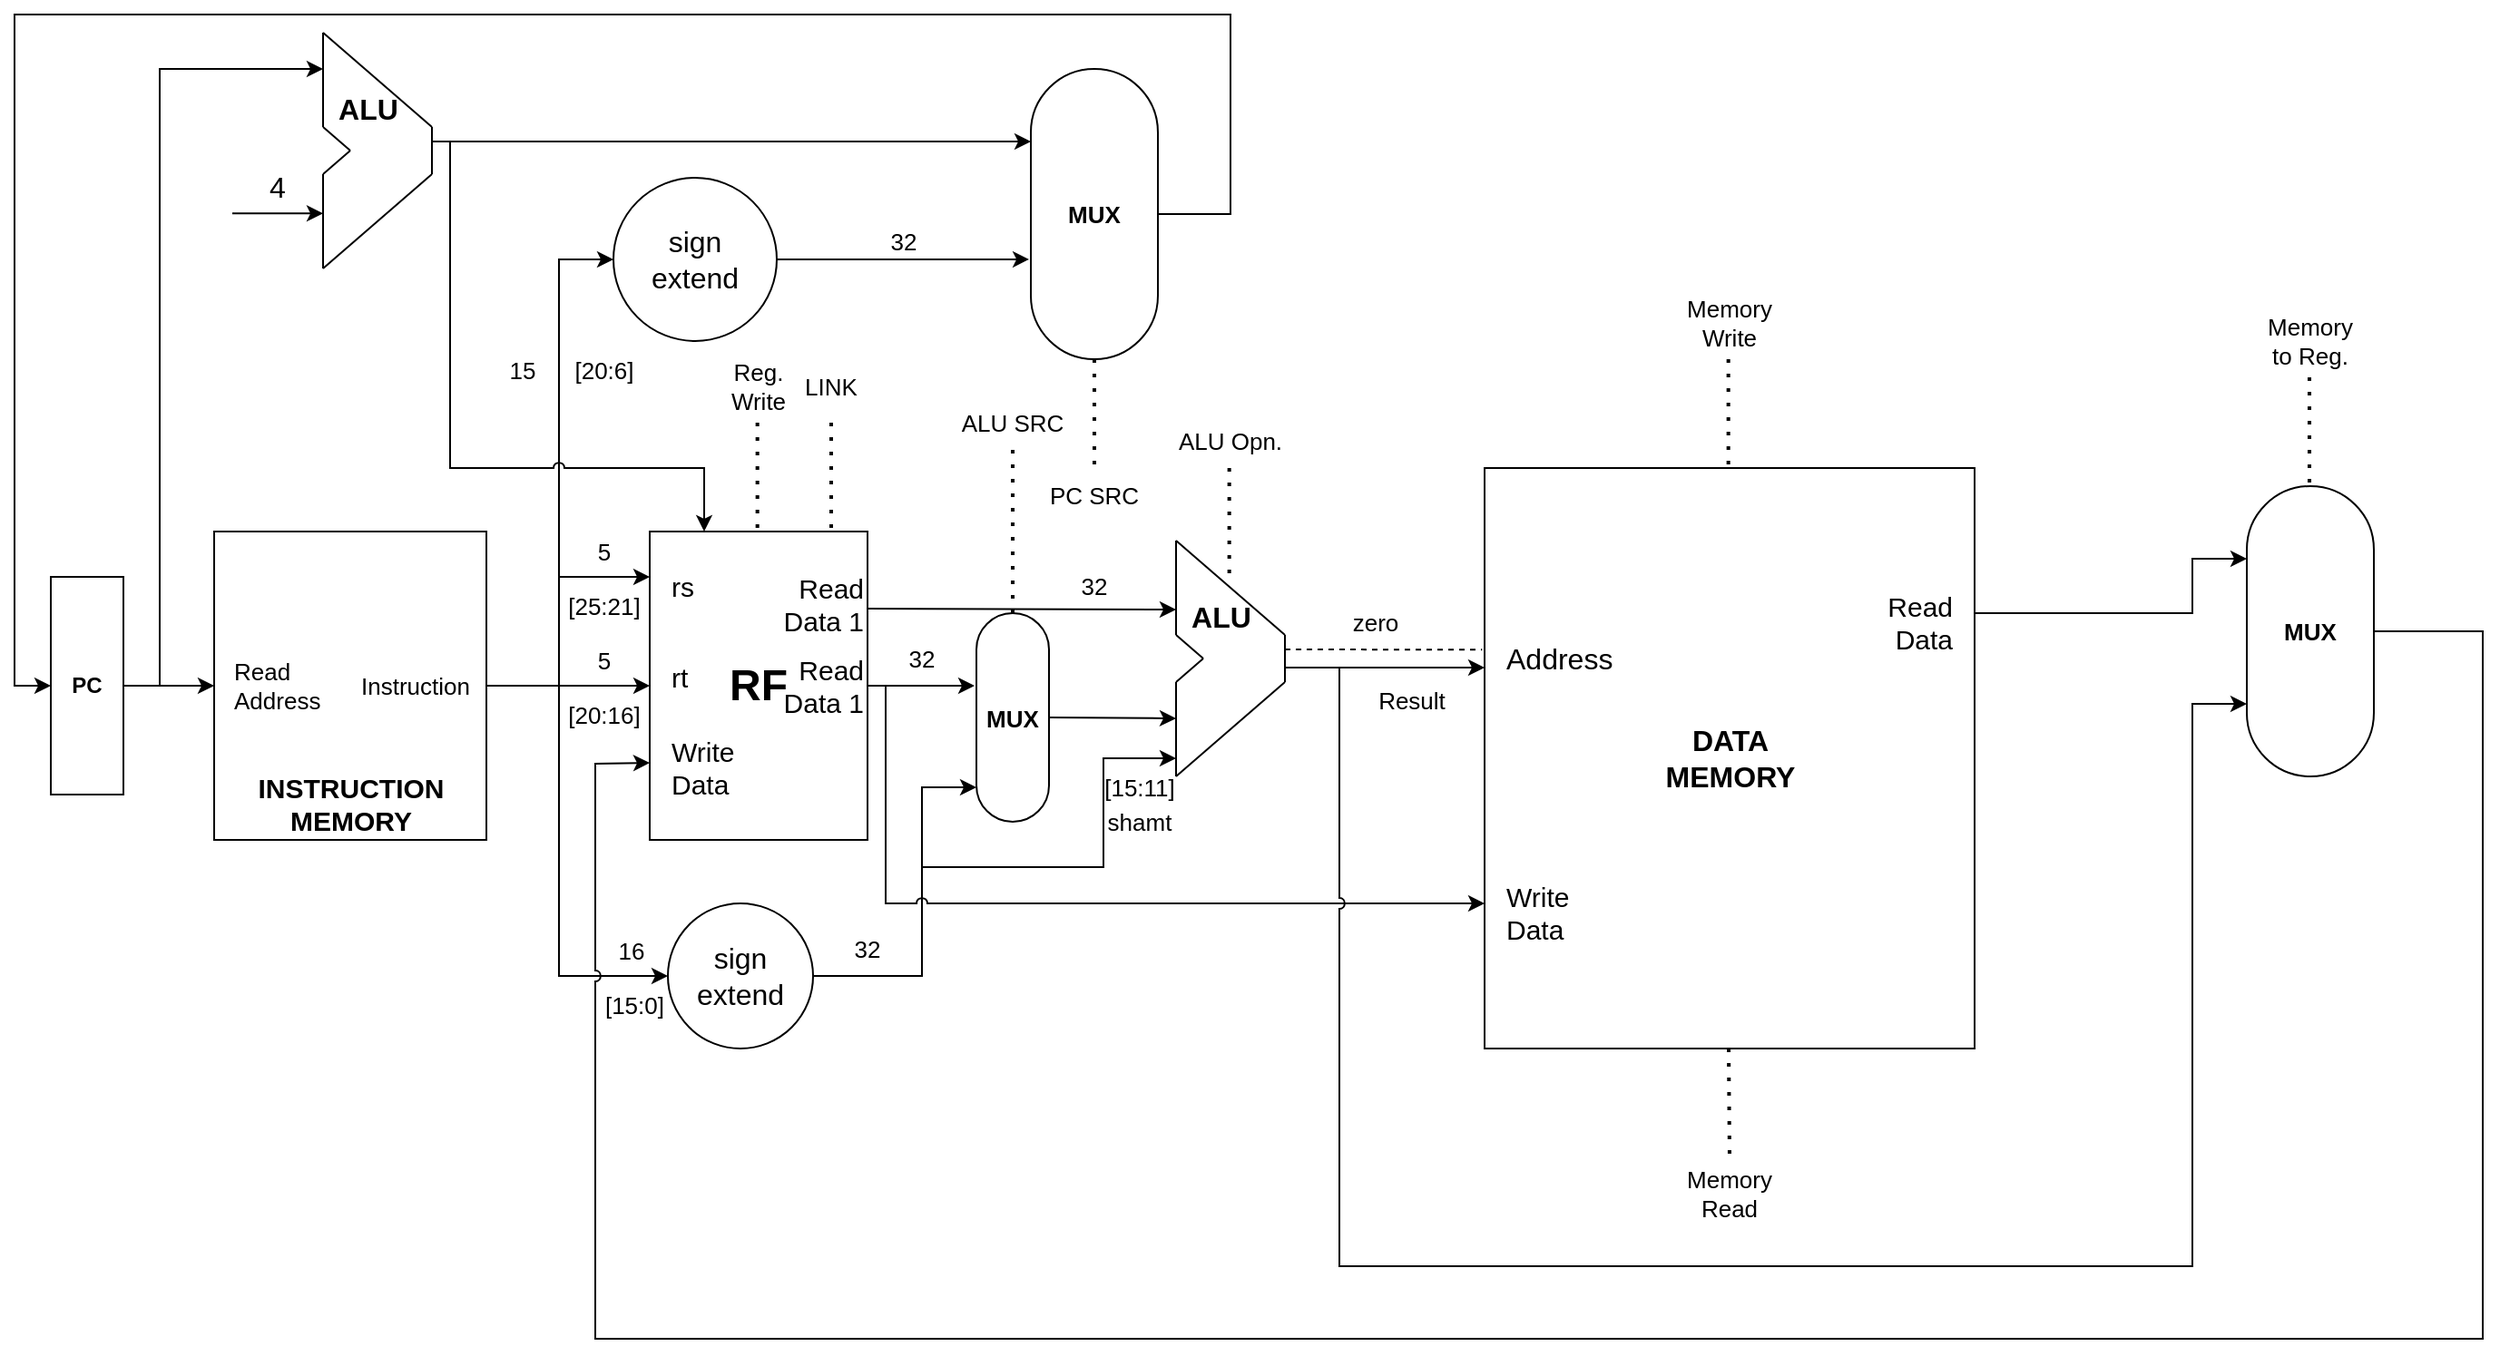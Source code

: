 <mxfile version="20.4.1" type="google"><diagram id="tAwUDvQRGgTVKRDvRyu4" name="Page-1"><mxGraphModel dx="2113" dy="1270" grid="0" gridSize="10" guides="0" tooltips="0" connect="1" arrows="0" fold="1" page="0" pageScale="1" pageWidth="850" pageHeight="1100" math="0" shadow="0"><root><mxCell id="0"/><mxCell id="1" parent="0"/><mxCell id="PpJ_edgHexwW-YLdvDcn-1" value="&lt;b&gt;PC&lt;/b&gt;" style="rounded=0;whiteSpace=wrap;html=1;rotation=0;" vertex="1" parent="1"><mxGeometry x="20" y="220" width="40" height="120" as="geometry"/></mxCell><mxCell id="PpJ_edgHexwW-YLdvDcn-6" style="edgeStyle=orthogonalEdgeStyle;rounded=0;orthogonalLoop=1;jettySize=auto;html=1;fontSize=9;strokeColor=default;exitX=1;exitY=0.5;exitDx=0;exitDy=0;" edge="1" parent="1" source="PpJ_edgHexwW-YLdvDcn-4" target="PpJ_edgHexwW-YLdvDcn-5"><mxGeometry relative="1" as="geometry"><Array as="points"><mxPoint x="320" y="280"/><mxPoint x="320" y="280"/></Array></mxGeometry></mxCell><mxCell id="PpJ_edgHexwW-YLdvDcn-4" value="" style="rounded=0;whiteSpace=wrap;html=1;" vertex="1" parent="1"><mxGeometry x="110" y="195" width="150" height="170" as="geometry"/></mxCell><mxCell id="PpJ_edgHexwW-YLdvDcn-5" value="" style="rounded=0;whiteSpace=wrap;html=1;fontSize=9;" vertex="1" parent="1"><mxGeometry x="350" y="195" width="120" height="170" as="geometry"/></mxCell><mxCell id="PpJ_edgHexwW-YLdvDcn-8" value="" style="endArrow=classic;html=1;rounded=0;strokeColor=default;fontSize=9;startArrow=none;" edge="1" parent="1"><mxGeometry width="50" height="50" relative="1" as="geometry"><mxPoint x="310" y="220" as="sourcePoint"/><mxPoint x="350" y="220" as="targetPoint"/><Array as="points"><mxPoint x="300" y="220"/></Array></mxGeometry></mxCell><mxCell id="PpJ_edgHexwW-YLdvDcn-10" value="" style="endArrow=classic;html=1;rounded=0;strokeColor=default;fontSize=9;entryX=0;entryY=0.5;entryDx=0;entryDy=0;" edge="1" parent="1" target="PpJ_edgHexwW-YLdvDcn-44"><mxGeometry width="50" height="50" relative="1" as="geometry"><mxPoint x="300" y="270" as="sourcePoint"/><mxPoint x="340" y="440" as="targetPoint"/><Array as="points"><mxPoint x="300" y="440"/></Array></mxGeometry></mxCell><mxCell id="PpJ_edgHexwW-YLdvDcn-11" value="" style="endArrow=classic;html=1;rounded=0;strokeColor=default;fontSize=9;entryX=0;entryY=0.5;entryDx=0;entryDy=0;" edge="1" parent="1" target="PpJ_edgHexwW-YLdvDcn-12"><mxGeometry width="50" height="50" relative="1" as="geometry"><mxPoint x="300" y="220" as="sourcePoint"/><mxPoint x="340" y="40" as="targetPoint"/><Array as="points"><mxPoint x="300" y="45"/></Array></mxGeometry></mxCell><mxCell id="PpJ_edgHexwW-YLdvDcn-12" value="" style="ellipse;whiteSpace=wrap;html=1;aspect=fixed;fontSize=9;" vertex="1" parent="1"><mxGeometry x="330" width="90" height="90" as="geometry"/></mxCell><mxCell id="PpJ_edgHexwW-YLdvDcn-40" style="edgeStyle=orthogonalEdgeStyle;rounded=0;orthogonalLoop=1;jettySize=auto;html=1;exitX=1;exitY=0.5;exitDx=0;exitDy=0;entryX=0;entryY=0.5;entryDx=0;entryDy=0;strokeColor=default;fontSize=9;" edge="1" parent="1" source="PpJ_edgHexwW-YLdvDcn-43" target="PpJ_edgHexwW-YLdvDcn-1"><mxGeometry relative="1" as="geometry"><mxPoint x="650" y="25" as="sourcePoint"/><Array as="points"><mxPoint x="670" y="20"/><mxPoint x="670" y="-90"/><mxPoint y="-90"/><mxPoint y="280"/></Array></mxGeometry></mxCell><mxCell id="PpJ_edgHexwW-YLdvDcn-18" value="" style="endArrow=classic;html=1;rounded=0;strokeColor=default;fontSize=9;" edge="1" parent="1"><mxGeometry width="50" height="50" relative="1" as="geometry"><mxPoint x="80" y="280" as="sourcePoint"/><mxPoint x="170" y="-60" as="targetPoint"/><Array as="points"><mxPoint x="80" y="-60"/></Array></mxGeometry></mxCell><mxCell id="PpJ_edgHexwW-YLdvDcn-35" value="" style="group" vertex="1" connectable="0" parent="1"><mxGeometry x="640" y="200" width="60" height="130" as="geometry"/></mxCell><mxCell id="PpJ_edgHexwW-YLdvDcn-19" value="" style="endArrow=none;html=1;rounded=0;strokeColor=default;fontSize=9;" edge="1" parent="PpJ_edgHexwW-YLdvDcn-35"><mxGeometry width="50" height="50" relative="1" as="geometry"><mxPoint y="130" as="sourcePoint"/><mxPoint x="60" y="78" as="targetPoint"/></mxGeometry></mxCell><mxCell id="PpJ_edgHexwW-YLdvDcn-20" value="" style="endArrow=none;html=1;rounded=0;strokeColor=default;fontSize=9;" edge="1" parent="PpJ_edgHexwW-YLdvDcn-35"><mxGeometry width="50" height="50" relative="1" as="geometry"><mxPoint as="sourcePoint"/><mxPoint x="60" y="52" as="targetPoint"/></mxGeometry></mxCell><mxCell id="PpJ_edgHexwW-YLdvDcn-22" value="" style="endArrow=none;html=1;rounded=0;strokeColor=default;fontSize=9;" edge="1" parent="PpJ_edgHexwW-YLdvDcn-35"><mxGeometry width="50" height="50" relative="1" as="geometry"><mxPoint y="78" as="sourcePoint"/><mxPoint x="15" y="65" as="targetPoint"/></mxGeometry></mxCell><mxCell id="PpJ_edgHexwW-YLdvDcn-24" value="" style="endArrow=none;html=1;rounded=0;strokeColor=default;fontSize=9;" edge="1" parent="PpJ_edgHexwW-YLdvDcn-35"><mxGeometry width="50" height="50" relative="1" as="geometry"><mxPoint y="52" as="sourcePoint"/><mxPoint x="15" y="65" as="targetPoint"/></mxGeometry></mxCell><mxCell id="PpJ_edgHexwW-YLdvDcn-25" value="" style="endArrow=none;html=1;rounded=0;strokeColor=default;fontSize=9;" edge="1" parent="PpJ_edgHexwW-YLdvDcn-35"><mxGeometry width="50" height="50" relative="1" as="geometry"><mxPoint y="52" as="sourcePoint"/><mxPoint as="targetPoint"/></mxGeometry></mxCell><mxCell id="PpJ_edgHexwW-YLdvDcn-26" value="" style="endArrow=none;html=1;rounded=0;strokeColor=default;fontSize=9;" edge="1" parent="PpJ_edgHexwW-YLdvDcn-35"><mxGeometry width="50" height="50" relative="1" as="geometry"><mxPoint y="130" as="sourcePoint"/><mxPoint y="78" as="targetPoint"/></mxGeometry></mxCell><mxCell id="PpJ_edgHexwW-YLdvDcn-27" value="" style="endArrow=none;html=1;rounded=0;strokeColor=default;fontSize=9;" edge="1" parent="PpJ_edgHexwW-YLdvDcn-35"><mxGeometry width="50" height="50" relative="1" as="geometry"><mxPoint x="60" y="78" as="sourcePoint"/><mxPoint x="60" y="52" as="targetPoint"/></mxGeometry></mxCell><mxCell id="PpJ_edgHexwW-YLdvDcn-101" value="" style="endArrow=none;dashed=1;html=1;dashPattern=1 3;strokeWidth=2;rounded=0;strokeColor=default;fontSize=13;jumpStyle=arc;exitX=0.5;exitY=1;exitDx=0;exitDy=0;" edge="1" parent="PpJ_edgHexwW-YLdvDcn-35"><mxGeometry width="50" height="50" relative="1" as="geometry"><mxPoint x="29.33" y="-40" as="sourcePoint"/><mxPoint x="29.33" y="20" as="targetPoint"/></mxGeometry></mxCell><mxCell id="PpJ_edgHexwW-YLdvDcn-117" value="&lt;font style=&quot;font-size: 16px;&quot;&gt;&lt;b&gt;ALU&lt;/b&gt;&lt;/font&gt;" style="text;html=1;strokeColor=none;fillColor=none;align=center;verticalAlign=middle;whiteSpace=wrap;rounded=0;fontSize=24;" vertex="1" parent="PpJ_edgHexwW-YLdvDcn-35"><mxGeometry y="30" width="50" height="20" as="geometry"/></mxCell><mxCell id="PpJ_edgHexwW-YLdvDcn-36" value="" style="endArrow=classic;html=1;rounded=0;strokeColor=default;fontSize=9;" edge="1" parent="1"><mxGeometry width="50" height="50" relative="1" as="geometry"><mxPoint x="120" y="19.67" as="sourcePoint"/><mxPoint x="170" y="19.67" as="targetPoint"/></mxGeometry></mxCell><mxCell id="PpJ_edgHexwW-YLdvDcn-38" value="" style="endArrow=classic;html=1;rounded=0;strokeColor=default;fontSize=9;entryX=0;entryY=0.5;entryDx=0;entryDy=0;startArrow=none;" edge="1" parent="1" target="PpJ_edgHexwW-YLdvDcn-4"><mxGeometry width="50" height="50" relative="1" as="geometry"><mxPoint x="60" y="280" as="sourcePoint"/><mxPoint x="90" y="230" as="targetPoint"/></mxGeometry></mxCell><mxCell id="PpJ_edgHexwW-YLdvDcn-39" value="" style="endArrow=classic;html=1;rounded=0;strokeColor=default;fontSize=9;entryX=0;entryY=0.25;entryDx=0;entryDy=0;" edge="1" parent="1" target="PpJ_edgHexwW-YLdvDcn-43"><mxGeometry width="50" height="50" relative="1" as="geometry"><mxPoint x="230" y="-20" as="sourcePoint"/><mxPoint x="560" y="-10" as="targetPoint"/></mxGeometry></mxCell><mxCell id="PpJ_edgHexwW-YLdvDcn-41" value="" style="endArrow=classic;html=1;rounded=0;strokeColor=default;fontSize=9;entryX=-0.014;entryY=0.656;entryDx=0;entryDy=0;entryPerimeter=0;exitX=1;exitY=0.5;exitDx=0;exitDy=0;" edge="1" parent="1" source="PpJ_edgHexwW-YLdvDcn-12" target="PpJ_edgHexwW-YLdvDcn-43"><mxGeometry width="50" height="50" relative="1" as="geometry"><mxPoint x="340" y="170" as="sourcePoint"/><mxPoint x="560" y="61" as="targetPoint"/></mxGeometry></mxCell><mxCell id="PpJ_edgHexwW-YLdvDcn-43" value="&lt;b&gt;&lt;font style=&quot;font-size: 13px;&quot;&gt;MUX&lt;/font&gt;&lt;/b&gt;" style="rounded=1;whiteSpace=wrap;html=1;fontSize=9;arcSize=50;" vertex="1" parent="1"><mxGeometry x="560" y="-60" width="70" height="160" as="geometry"/></mxCell><mxCell id="PpJ_edgHexwW-YLdvDcn-44" value="" style="ellipse;whiteSpace=wrap;html=1;aspect=fixed;fontSize=9;" vertex="1" parent="1"><mxGeometry x="360" y="400" width="80" height="80" as="geometry"/></mxCell><mxCell id="PpJ_edgHexwW-YLdvDcn-56" value="" style="endArrow=none;html=1;rounded=0;strokeColor=default;fontSize=9;exitX=1;exitY=0.5;exitDx=0;exitDy=0;entryX=0;entryY=0.5;entryDx=0;entryDy=0;" edge="1" parent="1" source="PpJ_edgHexwW-YLdvDcn-1"><mxGeometry width="50" height="50" relative="1" as="geometry"><mxPoint x="60" y="280" as="sourcePoint"/><mxPoint x="70" y="280" as="targetPoint"/></mxGeometry></mxCell><mxCell id="PpJ_edgHexwW-YLdvDcn-59" value="" style="endArrow=none;html=1;rounded=0;strokeColor=default;fontSize=9;entryX=0.5;entryY=0;entryDx=0;entryDy=0;" edge="1" parent="1"><mxGeometry width="50" height="50" relative="1" as="geometry"><mxPoint x="300" y="270" as="sourcePoint"/><mxPoint x="300" y="210" as="targetPoint"/><Array as="points"/></mxGeometry></mxCell><mxCell id="PpJ_edgHexwW-YLdvDcn-63" value="&lt;b&gt;&lt;font style=&quot;font-size: 13px;&quot;&gt;MUX&lt;/font&gt;&lt;/b&gt;" style="rounded=1;whiteSpace=wrap;html=1;fontSize=9;arcSize=50;" vertex="1" parent="1"><mxGeometry x="530" y="240" width="40" height="115" as="geometry"/></mxCell><mxCell id="PpJ_edgHexwW-YLdvDcn-64" value="" style="endArrow=classic;html=1;rounded=0;strokeColor=default;fontSize=13;exitX=1;exitY=0.5;exitDx=0;exitDy=0;" edge="1" parent="1" source="PpJ_edgHexwW-YLdvDcn-44"><mxGeometry width="50" height="50" relative="1" as="geometry"><mxPoint x="220" y="250" as="sourcePoint"/><mxPoint x="530" y="336" as="targetPoint"/><Array as="points"><mxPoint x="500" y="440"/><mxPoint x="500" y="336"/></Array></mxGeometry></mxCell><mxCell id="PpJ_edgHexwW-YLdvDcn-65" value="" style="group" vertex="1" connectable="0" parent="1"><mxGeometry x="170" y="-80" width="60" height="130" as="geometry"/></mxCell><mxCell id="PpJ_edgHexwW-YLdvDcn-66" value="" style="endArrow=none;html=1;rounded=0;strokeColor=default;fontSize=9;" edge="1" parent="PpJ_edgHexwW-YLdvDcn-65"><mxGeometry width="50" height="50" relative="1" as="geometry"><mxPoint y="130" as="sourcePoint"/><mxPoint x="60" y="78" as="targetPoint"/></mxGeometry></mxCell><mxCell id="PpJ_edgHexwW-YLdvDcn-67" value="" style="endArrow=none;html=1;rounded=0;strokeColor=default;fontSize=9;" edge="1" parent="PpJ_edgHexwW-YLdvDcn-65"><mxGeometry width="50" height="50" relative="1" as="geometry"><mxPoint as="sourcePoint"/><mxPoint x="60" y="52" as="targetPoint"/></mxGeometry></mxCell><mxCell id="PpJ_edgHexwW-YLdvDcn-68" value="" style="endArrow=none;html=1;rounded=0;strokeColor=default;fontSize=9;" edge="1" parent="PpJ_edgHexwW-YLdvDcn-65"><mxGeometry width="50" height="50" relative="1" as="geometry"><mxPoint y="78" as="sourcePoint"/><mxPoint x="15" y="65" as="targetPoint"/></mxGeometry></mxCell><mxCell id="PpJ_edgHexwW-YLdvDcn-69" value="" style="endArrow=none;html=1;rounded=0;strokeColor=default;fontSize=9;" edge="1" parent="PpJ_edgHexwW-YLdvDcn-65"><mxGeometry width="50" height="50" relative="1" as="geometry"><mxPoint y="52" as="sourcePoint"/><mxPoint x="15" y="65" as="targetPoint"/></mxGeometry></mxCell><mxCell id="PpJ_edgHexwW-YLdvDcn-70" value="" style="endArrow=none;html=1;rounded=0;strokeColor=default;fontSize=9;" edge="1" parent="PpJ_edgHexwW-YLdvDcn-65"><mxGeometry width="50" height="50" relative="1" as="geometry"><mxPoint y="52" as="sourcePoint"/><mxPoint as="targetPoint"/></mxGeometry></mxCell><mxCell id="PpJ_edgHexwW-YLdvDcn-71" value="" style="endArrow=none;html=1;rounded=0;strokeColor=default;fontSize=9;" edge="1" parent="PpJ_edgHexwW-YLdvDcn-65"><mxGeometry width="50" height="50" relative="1" as="geometry"><mxPoint y="130" as="sourcePoint"/><mxPoint y="78" as="targetPoint"/></mxGeometry></mxCell><mxCell id="PpJ_edgHexwW-YLdvDcn-72" value="" style="endArrow=none;html=1;rounded=0;strokeColor=default;fontSize=9;" edge="1" parent="PpJ_edgHexwW-YLdvDcn-65"><mxGeometry width="50" height="50" relative="1" as="geometry"><mxPoint x="60" y="78" as="sourcePoint"/><mxPoint x="60" y="52" as="targetPoint"/></mxGeometry></mxCell><mxCell id="PpJ_edgHexwW-YLdvDcn-118" value="&lt;font style=&quot;font-size: 16px;&quot;&gt;&lt;b&gt;ALU&lt;/b&gt;&lt;/font&gt;" style="text;html=1;strokeColor=none;fillColor=none;align=center;verticalAlign=middle;whiteSpace=wrap;rounded=0;fontSize=24;" vertex="1" parent="PpJ_edgHexwW-YLdvDcn-65"><mxGeometry y="30" width="50" height="20" as="geometry"/></mxCell><mxCell id="PpJ_edgHexwW-YLdvDcn-81" value="" style="endArrow=classic;html=1;rounded=0;strokeColor=default;fontSize=13;exitX=1;exitY=0.25;exitDx=0;exitDy=0;" edge="1" parent="1" source="PpJ_edgHexwW-YLdvDcn-5"><mxGeometry width="50" height="50" relative="1" as="geometry"><mxPoint x="220" y="250" as="sourcePoint"/><mxPoint x="640" y="238" as="targetPoint"/></mxGeometry></mxCell><mxCell id="PpJ_edgHexwW-YLdvDcn-82" value="" style="endArrow=classic;html=1;rounded=0;strokeColor=default;fontSize=13;exitX=1;exitY=0.5;exitDx=0;exitDy=0;" edge="1" parent="1" source="PpJ_edgHexwW-YLdvDcn-63"><mxGeometry width="50" height="50" relative="1" as="geometry"><mxPoint x="220" y="250" as="sourcePoint"/><mxPoint x="640" y="298" as="targetPoint"/></mxGeometry></mxCell><mxCell id="PpJ_edgHexwW-YLdvDcn-83" value="" style="endArrow=classic;html=1;rounded=0;strokeColor=default;fontSize=13;jumpStyle=arc;entryX=0.25;entryY=0;entryDx=0;entryDy=0;" edge="1" parent="1" target="PpJ_edgHexwW-YLdvDcn-5"><mxGeometry width="50" height="50" relative="1" as="geometry"><mxPoint x="240" y="-20" as="sourcePoint"/><mxPoint x="270" y="200" as="targetPoint"/><Array as="points"><mxPoint x="240" y="160"/><mxPoint x="380" y="160"/></Array></mxGeometry></mxCell><mxCell id="PpJ_edgHexwW-YLdvDcn-84" value="" style="endArrow=classic;html=1;rounded=0;strokeColor=default;fontSize=13;jumpStyle=arc;exitX=1;exitY=0.5;exitDx=0;exitDy=0;entryX=-0.025;entryY=0.348;entryDx=0;entryDy=0;entryPerimeter=0;" edge="1" parent="1" source="PpJ_edgHexwW-YLdvDcn-5" target="PpJ_edgHexwW-YLdvDcn-63"><mxGeometry width="50" height="50" relative="1" as="geometry"><mxPoint x="220" y="250" as="sourcePoint"/><mxPoint x="270" y="200" as="targetPoint"/></mxGeometry></mxCell><mxCell id="PpJ_edgHexwW-YLdvDcn-85" value="" style="endArrow=classic;html=1;rounded=0;strokeColor=default;fontSize=13;jumpStyle=arc;entryX=0;entryY=0.75;entryDx=0;entryDy=0;" edge="1" parent="1"><mxGeometry width="50" height="50" relative="1" as="geometry"><mxPoint x="480" y="280" as="sourcePoint"/><mxPoint x="810" y="400" as="targetPoint"/><Array as="points"><mxPoint x="480" y="400"/></Array></mxGeometry></mxCell><mxCell id="PpJ_edgHexwW-YLdvDcn-86" value="" style="endArrow=classic;html=1;rounded=0;strokeColor=default;fontSize=13;jumpStyle=arc;" edge="1" parent="1"><mxGeometry width="50" height="50" relative="1" as="geometry"><mxPoint x="500" y="380" as="sourcePoint"/><mxPoint x="640" y="320" as="targetPoint"/><Array as="points"><mxPoint x="600" y="380"/><mxPoint x="600" y="320"/></Array></mxGeometry></mxCell><mxCell id="PpJ_edgHexwW-YLdvDcn-90" value="" style="endArrow=classic;html=1;rounded=0;strokeColor=default;fontSize=13;jumpStyle=arc;" edge="1" parent="1"><mxGeometry width="50" height="50" relative="1" as="geometry"><mxPoint x="700" y="270" as="sourcePoint"/><mxPoint x="810" y="270" as="targetPoint"/></mxGeometry></mxCell><mxCell id="PpJ_edgHexwW-YLdvDcn-92" value="&lt;b&gt;&lt;font style=&quot;font-size: 13px;&quot;&gt;MUX&lt;/font&gt;&lt;/b&gt;" style="rounded=1;whiteSpace=wrap;html=1;fontSize=9;arcSize=50;" vertex="1" parent="1"><mxGeometry x="1230" y="170" width="70" height="160" as="geometry"/></mxCell><mxCell id="PpJ_edgHexwW-YLdvDcn-93" value="" style="endArrow=classic;html=1;rounded=0;strokeColor=default;fontSize=13;jumpStyle=arc;entryX=0;entryY=0.75;entryDx=0;entryDy=0;snapToPoint=1;" edge="1" parent="1" target="PpJ_edgHexwW-YLdvDcn-92"><mxGeometry width="50" height="50" relative="1" as="geometry"><mxPoint x="730" y="280" as="sourcePoint"/><mxPoint x="960" y="210" as="targetPoint"/><Array as="points"><mxPoint x="730" y="600"/><mxPoint x="1200" y="600"/><mxPoint x="1200" y="290"/></Array></mxGeometry></mxCell><mxCell id="PpJ_edgHexwW-YLdvDcn-94" value="" style="endArrow=none;html=1;rounded=0;strokeColor=default;fontSize=13;jumpStyle=none;" edge="1" parent="1"><mxGeometry width="50" height="50" relative="1" as="geometry"><mxPoint x="730" y="280" as="sourcePoint"/><mxPoint x="730" y="270" as="targetPoint"/></mxGeometry></mxCell><mxCell id="PpJ_edgHexwW-YLdvDcn-95" value="" style="endArrow=classic;html=1;rounded=0;strokeColor=default;fontSize=13;jumpStyle=none;entryX=0;entryY=0.25;entryDx=0;entryDy=0;exitX=1;exitY=0.25;exitDx=0;exitDy=0;" edge="1" parent="1" source="PpJ_edgHexwW-YLdvDcn-97" target="PpJ_edgHexwW-YLdvDcn-92"><mxGeometry width="50" height="50" relative="1" as="geometry"><mxPoint x="1130" y="210" as="sourcePoint"/><mxPoint x="1310" y="210" as="targetPoint"/><Array as="points"><mxPoint x="1200" y="240"/><mxPoint x="1200" y="210"/></Array></mxGeometry></mxCell><mxCell id="PpJ_edgHexwW-YLdvDcn-96" value="" style="endArrow=classic;html=1;rounded=0;strokeColor=default;fontSize=13;jumpStyle=arc;exitX=1;exitY=0.5;exitDx=0;exitDy=0;entryX=0;entryY=0.75;entryDx=0;entryDy=0;" edge="1" parent="1" source="PpJ_edgHexwW-YLdvDcn-92" target="PpJ_edgHexwW-YLdvDcn-5"><mxGeometry width="50" height="50" relative="1" as="geometry"><mxPoint x="890" y="260" as="sourcePoint"/><mxPoint x="940" y="210" as="targetPoint"/><Array as="points"><mxPoint x="1360" y="250"/><mxPoint x="1360" y="640"/><mxPoint x="320" y="640"/><mxPoint x="320" y="323"/></Array></mxGeometry></mxCell><mxCell id="PpJ_edgHexwW-YLdvDcn-97" value="" style="rounded=0;whiteSpace=wrap;html=1;fontSize=13;fillColor=none;" vertex="1" parent="1"><mxGeometry x="810" y="160" width="270" height="320" as="geometry"/></mxCell><mxCell id="PpJ_edgHexwW-YLdvDcn-99" value="" style="endArrow=none;dashed=1;html=1;dashPattern=1 3;strokeWidth=2;rounded=0;strokeColor=default;fontSize=13;jumpStyle=arc;exitX=0.5;exitY=1;exitDx=0;exitDy=0;" edge="1" parent="1" source="PpJ_edgHexwW-YLdvDcn-43"><mxGeometry width="50" height="50" relative="1" as="geometry"><mxPoint x="370" y="320" as="sourcePoint"/><mxPoint x="595" y="160" as="targetPoint"/></mxGeometry></mxCell><mxCell id="PpJ_edgHexwW-YLdvDcn-100" value="" style="endArrow=none;dashed=1;html=1;dashPattern=1 3;strokeWidth=2;rounded=0;strokeColor=default;fontSize=13;jumpStyle=arc;" edge="1" parent="1"><mxGeometry width="50" height="50" relative="1" as="geometry"><mxPoint x="550" y="150" as="sourcePoint"/><mxPoint x="550" y="240" as="targetPoint"/></mxGeometry></mxCell><mxCell id="PpJ_edgHexwW-YLdvDcn-102" value="" style="endArrow=none;dashed=1;html=1;dashPattern=1 3;strokeWidth=2;rounded=0;strokeColor=default;fontSize=13;jumpStyle=arc;exitX=0.5;exitY=1;exitDx=0;exitDy=0;" edge="1" parent="1"><mxGeometry width="50" height="50" relative="1" as="geometry"><mxPoint x="944.33" y="100" as="sourcePoint"/><mxPoint x="944.33" y="160" as="targetPoint"/></mxGeometry></mxCell><mxCell id="PpJ_edgHexwW-YLdvDcn-103" value="" style="endArrow=none;dashed=1;html=1;dashPattern=1 3;strokeWidth=2;rounded=0;strokeColor=default;fontSize=13;jumpStyle=arc;exitX=0.5;exitY=1;exitDx=0;exitDy=0;" edge="1" parent="1"><mxGeometry width="50" height="50" relative="1" as="geometry"><mxPoint x="409.33" y="135" as="sourcePoint"/><mxPoint x="409.33" y="195" as="targetPoint"/></mxGeometry></mxCell><mxCell id="PpJ_edgHexwW-YLdvDcn-104" value="" style="endArrow=none;dashed=1;html=1;dashPattern=1 3;strokeWidth=2;rounded=0;strokeColor=default;fontSize=13;jumpStyle=arc;exitX=0.5;exitY=1;exitDx=0;exitDy=0;" edge="1" parent="1"><mxGeometry width="50" height="50" relative="1" as="geometry"><mxPoint x="450.0" y="135" as="sourcePoint"/><mxPoint x="450.0" y="195" as="targetPoint"/></mxGeometry></mxCell><mxCell id="PpJ_edgHexwW-YLdvDcn-106" value="" style="endArrow=none;dashed=1;html=1;rounded=0;strokeColor=default;fontSize=13;jumpStyle=arc;entryX=-0.005;entryY=0.313;entryDx=0;entryDy=0;entryPerimeter=0;" edge="1" parent="1" target="PpJ_edgHexwW-YLdvDcn-97"><mxGeometry width="50" height="50" relative="1" as="geometry"><mxPoint x="700" y="260" as="sourcePoint"/><mxPoint x="440" y="270" as="targetPoint"/></mxGeometry></mxCell><mxCell id="PpJ_edgHexwW-YLdvDcn-107" value="&lt;div align=&quot;left&quot;&gt;Read Address&lt;br&gt;&lt;/div&gt;" style="text;html=1;strokeColor=none;fillColor=none;align=center;verticalAlign=middle;whiteSpace=wrap;rounded=0;fontSize=13;" vertex="1" parent="1"><mxGeometry x="120" y="265" width="60" height="30" as="geometry"/></mxCell><mxCell id="PpJ_edgHexwW-YLdvDcn-108" value="&lt;div style=&quot;font-size: 15px;&quot; align=&quot;center&quot;&gt;&lt;b&gt;&lt;font style=&quot;font-size: 15px;&quot;&gt;INSTRUCTION&lt;/font&gt;&lt;/b&gt;&lt;/div&gt;&lt;div style=&quot;font-size: 15px;&quot; align=&quot;center&quot;&gt;&lt;b&gt;&lt;font style=&quot;font-size: 15px;&quot;&gt;MEMORY&lt;br&gt;&lt;/font&gt;&lt;/b&gt;&lt;/div&gt;" style="text;html=1;strokeColor=none;fillColor=none;align=center;verticalAlign=middle;whiteSpace=wrap;rounded=0;fontSize=13;" vertex="1" parent="1"><mxGeometry x="137.5" y="330" width="95" height="30" as="geometry"/></mxCell><mxCell id="PpJ_edgHexwW-YLdvDcn-109" value="&lt;div align=&quot;right&quot;&gt;Instruction&lt;/div&gt;" style="text;html=1;strokeColor=none;fillColor=none;align=right;verticalAlign=middle;whiteSpace=wrap;rounded=0;fontSize=13;" vertex="1" parent="1"><mxGeometry x="180" y="265" width="72.5" height="30" as="geometry"/></mxCell><mxCell id="PpJ_edgHexwW-YLdvDcn-110" value="&lt;b&gt;&lt;font style=&quot;font-size: 24px;&quot;&gt;RF&lt;/font&gt;&lt;/b&gt;" style="text;html=1;strokeColor=none;fillColor=none;align=center;verticalAlign=middle;whiteSpace=wrap;rounded=0;fontSize=15;" vertex="1" parent="1"><mxGeometry x="380" y="265" width="60" height="30" as="geometry"/></mxCell><mxCell id="PpJ_edgHexwW-YLdvDcn-111" value="&lt;div align=&quot;left&quot;&gt;rs&lt;/div&gt;" style="text;html=1;strokeColor=none;fillColor=none;align=left;verticalAlign=middle;whiteSpace=wrap;rounded=0;fontSize=15;" vertex="1" parent="1"><mxGeometry x="360" y="210" width="30" height="30" as="geometry"/></mxCell><mxCell id="PpJ_edgHexwW-YLdvDcn-112" value="rt" style="text;html=1;strokeColor=none;fillColor=none;align=left;verticalAlign=middle;whiteSpace=wrap;rounded=0;fontSize=15;" vertex="1" parent="1"><mxGeometry x="360" y="260" width="30" height="30" as="geometry"/></mxCell><mxCell id="PpJ_edgHexwW-YLdvDcn-114" value="&lt;div align=&quot;left&quot;&gt;Write Data&lt;/div&gt;" style="text;html=1;strokeColor=none;fillColor=none;align=left;verticalAlign=middle;whiteSpace=wrap;rounded=0;fontSize=15;" vertex="1" parent="1"><mxGeometry x="360" y="310" width="60" height="30" as="geometry"/></mxCell><mxCell id="PpJ_edgHexwW-YLdvDcn-115" value="&lt;div align=&quot;right&quot;&gt;Read Data 1&lt;br&gt;&lt;/div&gt;" style="text;html=1;strokeColor=none;fillColor=none;align=right;verticalAlign=middle;whiteSpace=wrap;rounded=0;fontSize=15;" vertex="1" parent="1"><mxGeometry x="410" y="220" width="60" height="30" as="geometry"/></mxCell><mxCell id="PpJ_edgHexwW-YLdvDcn-116" value="&lt;div align=&quot;right&quot;&gt;Read Data 1&lt;br&gt;&lt;/div&gt;" style="text;html=1;strokeColor=none;fillColor=none;align=right;verticalAlign=middle;whiteSpace=wrap;rounded=0;fontSize=15;" vertex="1" parent="1"><mxGeometry x="410" y="265" width="60" height="30" as="geometry"/></mxCell><mxCell id="PpJ_edgHexwW-YLdvDcn-121" value="&lt;div align=&quot;left&quot;&gt;Address&lt;/div&gt;" style="text;html=1;strokeColor=none;fillColor=none;align=left;verticalAlign=middle;whiteSpace=wrap;rounded=0;fontSize=16;" vertex="1" parent="1"><mxGeometry x="820" y="250" width="60" height="30" as="geometry"/></mxCell><mxCell id="PpJ_edgHexwW-YLdvDcn-122" value="&lt;div align=&quot;left&quot;&gt;Write Data&lt;/div&gt;" style="text;html=1;strokeColor=none;fillColor=none;align=left;verticalAlign=middle;whiteSpace=wrap;rounded=0;fontSize=15;" vertex="1" parent="1"><mxGeometry x="820" y="390" width="60" height="30" as="geometry"/></mxCell><mxCell id="PpJ_edgHexwW-YLdvDcn-123" value="&lt;div align=&quot;right&quot;&gt;Read Data&lt;br&gt;&lt;/div&gt;" style="text;html=1;strokeColor=none;fillColor=none;align=right;verticalAlign=middle;whiteSpace=wrap;rounded=0;fontSize=15;" vertex="1" parent="1"><mxGeometry x="1010" y="230" width="60" height="30" as="geometry"/></mxCell><mxCell id="PpJ_edgHexwW-YLdvDcn-124" value="" style="endArrow=none;dashed=1;html=1;dashPattern=1 3;strokeWidth=2;rounded=0;strokeColor=default;fontSize=13;jumpStyle=arc;exitX=0.5;exitY=1;exitDx=0;exitDy=0;" edge="1" parent="1"><mxGeometry width="50" height="50" relative="1" as="geometry"><mxPoint x="944.5" y="480" as="sourcePoint"/><mxPoint x="945" y="540" as="targetPoint"/></mxGeometry></mxCell><mxCell id="PpJ_edgHexwW-YLdvDcn-125" value="&lt;div&gt;&lt;b&gt;DATA&lt;/b&gt;&lt;/div&gt;&lt;div&gt;&lt;b&gt;MEMORY&lt;br&gt;&lt;/b&gt;&lt;/div&gt;" style="text;html=1;strokeColor=none;fillColor=none;align=center;verticalAlign=middle;whiteSpace=wrap;rounded=0;fontSize=16;" vertex="1" parent="1"><mxGeometry x="902.5" y="305" width="85" height="30" as="geometry"/></mxCell><mxCell id="PpJ_edgHexwW-YLdvDcn-126" value="" style="endArrow=none;dashed=1;html=1;dashPattern=1 3;strokeWidth=2;rounded=0;strokeColor=default;fontSize=13;jumpStyle=arc;exitX=0.5;exitY=1;exitDx=0;exitDy=0;" edge="1" parent="1"><mxGeometry width="50" height="50" relative="1" as="geometry"><mxPoint x="1264.5" y="110" as="sourcePoint"/><mxPoint x="1264.5" y="170" as="targetPoint"/></mxGeometry></mxCell><mxCell id="PpJ_edgHexwW-YLdvDcn-127" value="&lt;div&gt;sign&lt;/div&gt;&lt;div&gt;extend&lt;br&gt;&lt;/div&gt;" style="text;html=1;strokeColor=none;fillColor=none;align=center;verticalAlign=middle;whiteSpace=wrap;rounded=0;fontSize=16;" vertex="1" parent="1"><mxGeometry x="370" y="425" width="60" height="30" as="geometry"/></mxCell><mxCell id="PpJ_edgHexwW-YLdvDcn-128" value="&lt;div&gt;sign&lt;/div&gt;&lt;div&gt;extend&lt;br&gt;&lt;/div&gt;" style="text;html=1;strokeColor=none;fillColor=none;align=center;verticalAlign=middle;whiteSpace=wrap;rounded=0;fontSize=16;" vertex="1" parent="1"><mxGeometry x="345" y="30" width="60" height="30" as="geometry"/></mxCell><mxCell id="PpJ_edgHexwW-YLdvDcn-129" value="&lt;font style=&quot;font-size: 13px;&quot;&gt;5&lt;/font&gt;" style="text;html=1;strokeColor=none;fillColor=none;align=center;verticalAlign=middle;whiteSpace=wrap;rounded=0;fontSize=16;" vertex="1" parent="1"><mxGeometry x="300" y="190" width="50" height="30" as="geometry"/></mxCell><mxCell id="PpJ_edgHexwW-YLdvDcn-130" value="&lt;font style=&quot;font-size: 13px;&quot;&gt;5&lt;/font&gt;" style="text;html=1;strokeColor=none;fillColor=none;align=center;verticalAlign=middle;whiteSpace=wrap;rounded=0;fontSize=16;" vertex="1" parent="1"><mxGeometry x="300" y="250" width="50" height="30" as="geometry"/></mxCell><mxCell id="PpJ_edgHexwW-YLdvDcn-131" value="&lt;div align=&quot;center&quot;&gt;&lt;font style=&quot;font-size: 13px;&quot;&gt;[25:21]&lt;/font&gt;&lt;/div&gt;" style="text;html=1;strokeColor=none;fillColor=none;align=center;verticalAlign=middle;whiteSpace=wrap;rounded=0;fontSize=16;" vertex="1" parent="1"><mxGeometry x="300" y="220" width="50" height="30" as="geometry"/></mxCell><mxCell id="PpJ_edgHexwW-YLdvDcn-133" value="&lt;div align=&quot;center&quot;&gt;&lt;font style=&quot;font-size: 13px;&quot;&gt;[20:16]&lt;/font&gt;&lt;/div&gt;" style="text;html=1;strokeColor=none;fillColor=none;align=center;verticalAlign=middle;whiteSpace=wrap;rounded=0;fontSize=16;" vertex="1" parent="1"><mxGeometry x="300" y="280" width="50" height="30" as="geometry"/></mxCell><mxCell id="PpJ_edgHexwW-YLdvDcn-135" value="&lt;font style=&quot;font-size: 13px;&quot;&gt;16&lt;/font&gt;" style="text;html=1;strokeColor=none;fillColor=none;align=center;verticalAlign=middle;whiteSpace=wrap;rounded=0;fontSize=16;" vertex="1" parent="1"><mxGeometry x="320" y="410" width="40" height="30" as="geometry"/></mxCell><mxCell id="PpJ_edgHexwW-YLdvDcn-136" value="&lt;div align=&quot;right&quot;&gt;&lt;font style=&quot;font-size: 13px;&quot;&gt;[15:0]&lt;/font&gt;&lt;/div&gt;" style="text;html=1;strokeColor=none;fillColor=none;align=right;verticalAlign=middle;whiteSpace=wrap;rounded=0;fontSize=16;" vertex="1" parent="1"><mxGeometry x="310" y="440" width="50" height="30" as="geometry"/></mxCell><mxCell id="PpJ_edgHexwW-YLdvDcn-137" value="32" style="text;html=1;strokeColor=none;fillColor=none;align=center;verticalAlign=middle;whiteSpace=wrap;rounded=0;fontSize=13;" vertex="1" parent="1"><mxGeometry x="565" y="210" width="60" height="30" as="geometry"/></mxCell><mxCell id="PpJ_edgHexwW-YLdvDcn-139" value="32" style="text;html=1;strokeColor=none;fillColor=none;align=center;verticalAlign=middle;whiteSpace=wrap;rounded=0;fontSize=13;" vertex="1" parent="1"><mxGeometry x="440" y="410" width="60" height="30" as="geometry"/></mxCell><mxCell id="PpJ_edgHexwW-YLdvDcn-141" value="32" style="text;html=1;strokeColor=none;fillColor=none;align=center;verticalAlign=middle;whiteSpace=wrap;rounded=0;fontSize=13;" vertex="1" parent="1"><mxGeometry x="470" y="250" width="60" height="30" as="geometry"/></mxCell><mxCell id="PpJ_edgHexwW-YLdvDcn-143" value="&lt;font style=&quot;font-size: 13px;&quot;&gt;[15:11]&lt;/font&gt;" style="text;html=1;strokeColor=none;fillColor=none;align=center;verticalAlign=middle;whiteSpace=wrap;rounded=0;fontSize=16;" vertex="1" parent="1"><mxGeometry x="600" y="320" width="40" height="30" as="geometry"/></mxCell><mxCell id="PpJ_edgHexwW-YLdvDcn-144" value="shamt" style="text;html=1;strokeColor=none;fillColor=none;align=center;verticalAlign=middle;whiteSpace=wrap;rounded=0;fontSize=13;" vertex="1" parent="1"><mxGeometry x="590" y="340" width="60" height="30" as="geometry"/></mxCell><mxCell id="PpJ_edgHexwW-YLdvDcn-145" value="zero" style="text;html=1;strokeColor=none;fillColor=none;align=center;verticalAlign=middle;whiteSpace=wrap;rounded=0;fontSize=13;" vertex="1" parent="1"><mxGeometry x="720" y="230" width="60" height="30" as="geometry"/></mxCell><mxCell id="PpJ_edgHexwW-YLdvDcn-146" value="Result" style="text;html=1;strokeColor=none;fillColor=none;align=center;verticalAlign=middle;whiteSpace=wrap;rounded=0;fontSize=13;" vertex="1" parent="1"><mxGeometry x="730" y="275" width="80" height="25" as="geometry"/></mxCell><mxCell id="PpJ_edgHexwW-YLdvDcn-147" value="4" style="text;html=1;strokeColor=none;fillColor=none;align=center;verticalAlign=middle;whiteSpace=wrap;rounded=0;fontSize=16;" vertex="1" parent="1"><mxGeometry x="120" y="-10" width="50" height="30" as="geometry"/></mxCell><mxCell id="PpJ_edgHexwW-YLdvDcn-148" value="32" style="text;html=1;strokeColor=none;fillColor=none;align=center;verticalAlign=middle;whiteSpace=wrap;rounded=0;fontSize=13;" vertex="1" parent="1"><mxGeometry x="460" y="20" width="60" height="30" as="geometry"/></mxCell><mxCell id="PpJ_edgHexwW-YLdvDcn-149" value="&lt;div align=&quot;center&quot;&gt;&lt;font style=&quot;font-size: 13px;&quot;&gt;[20:6]&lt;/font&gt;&lt;/div&gt;" style="text;html=1;strokeColor=none;fillColor=none;align=center;verticalAlign=middle;whiteSpace=wrap;rounded=0;fontSize=16;" vertex="1" parent="1"><mxGeometry x="300" y="90" width="50" height="30" as="geometry"/></mxCell><mxCell id="PpJ_edgHexwW-YLdvDcn-150" value="&lt;font style=&quot;font-size: 13px;&quot;&gt;15&lt;/font&gt;" style="text;html=1;strokeColor=none;fillColor=none;align=center;verticalAlign=middle;whiteSpace=wrap;rounded=0;fontSize=16;" vertex="1" parent="1"><mxGeometry x="260" y="90" width="40" height="30" as="geometry"/></mxCell><mxCell id="PpJ_edgHexwW-YLdvDcn-151" value="PC SRC" style="text;html=1;strokeColor=none;fillColor=none;align=center;verticalAlign=middle;whiteSpace=wrap;rounded=0;fontSize=13;" vertex="1" parent="1"><mxGeometry x="565" y="160" width="60" height="30" as="geometry"/></mxCell><mxCell id="PpJ_edgHexwW-YLdvDcn-154" value="LINK" style="text;html=1;strokeColor=none;fillColor=none;align=center;verticalAlign=middle;whiteSpace=wrap;rounded=0;fontSize=13;" vertex="1" parent="1"><mxGeometry x="420" y="100" width="60" height="30" as="geometry"/></mxCell><mxCell id="PpJ_edgHexwW-YLdvDcn-155" value="&lt;div&gt;Reg.&lt;/div&gt;&lt;div&gt;Write&lt;br&gt;&lt;/div&gt;" style="text;html=1;strokeColor=none;fillColor=none;align=center;verticalAlign=middle;whiteSpace=wrap;rounded=0;fontSize=13;" vertex="1" parent="1"><mxGeometry x="380" y="100" width="60" height="30" as="geometry"/></mxCell><mxCell id="PpJ_edgHexwW-YLdvDcn-156" value="ALU SRC" style="text;html=1;strokeColor=none;fillColor=none;align=center;verticalAlign=middle;whiteSpace=wrap;rounded=0;fontSize=13;" vertex="1" parent="1"><mxGeometry x="520" y="120" width="60" height="30" as="geometry"/></mxCell><mxCell id="PpJ_edgHexwW-YLdvDcn-157" value="ALU Opn." style="text;html=1;strokeColor=none;fillColor=none;align=center;verticalAlign=middle;whiteSpace=wrap;rounded=0;fontSize=13;" vertex="1" parent="1"><mxGeometry x="640" y="130" width="60" height="30" as="geometry"/></mxCell><mxCell id="PpJ_edgHexwW-YLdvDcn-158" value="Memory Write" style="text;html=1;strokeColor=none;fillColor=none;align=center;verticalAlign=middle;whiteSpace=wrap;rounded=0;fontSize=13;" vertex="1" parent="1"><mxGeometry x="915" y="60" width="60" height="40" as="geometry"/></mxCell><mxCell id="PpJ_edgHexwW-YLdvDcn-159" value="Memory Read" style="text;html=1;strokeColor=none;fillColor=none;align=center;verticalAlign=middle;whiteSpace=wrap;rounded=0;fontSize=13;" vertex="1" parent="1"><mxGeometry x="915" y="540" width="60" height="40" as="geometry"/></mxCell><mxCell id="PpJ_edgHexwW-YLdvDcn-160" value="&lt;div&gt;Memory to Reg.&lt;br&gt;&lt;/div&gt;" style="text;html=1;strokeColor=none;fillColor=none;align=center;verticalAlign=middle;whiteSpace=wrap;rounded=0;fontSize=13;" vertex="1" parent="1"><mxGeometry x="1235" y="70" width="60" height="40" as="geometry"/></mxCell></root></mxGraphModel></diagram></mxfile>
